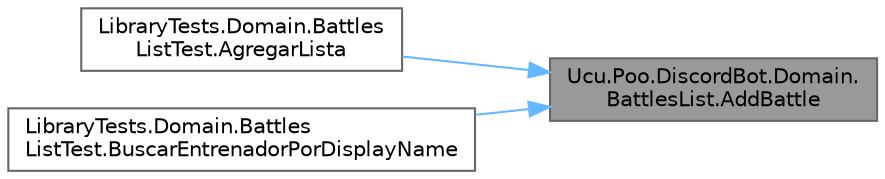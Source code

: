 digraph "Ucu.Poo.DiscordBot.Domain.BattlesList.AddBattle"
{
 // INTERACTIVE_SVG=YES
 // LATEX_PDF_SIZE
  bgcolor="transparent";
  edge [fontname=Helvetica,fontsize=10,labelfontname=Helvetica,labelfontsize=10];
  node [fontname=Helvetica,fontsize=10,shape=box,height=0.2,width=0.4];
  rankdir="RL";
  Node1 [id="Node000001",label="Ucu.Poo.DiscordBot.Domain.\lBattlesList.AddBattle",height=0.2,width=0.4,color="gray40", fillcolor="grey60", style="filled", fontcolor="black",tooltip="Crea una nueva batalla entre dos jugadores y la agrega a la lista de batallas."];
  Node1 -> Node2 [id="edge1_Node000001_Node000002",dir="back",color="steelblue1",style="solid",tooltip=" "];
  Node2 [id="Node000002",label="LibraryTests.Domain.Battles\lListTest.AgregarLista",height=0.2,width=0.4,color="grey40", fillcolor="white", style="filled",URL="$classLibraryTests_1_1Domain_1_1BattlesListTest.html#a10547bdc622004dec20a7b88f4f85a3a",tooltip="Verifica que el método BattlesList.AddBattle(Trainer, Trainer) agregue correctamente una nueva batall..."];
  Node1 -> Node3 [id="edge2_Node000001_Node000003",dir="back",color="steelblue1",style="solid",tooltip=" "];
  Node3 [id="Node000003",label="LibraryTests.Domain.Battles\lListTest.BuscarEntrenadorPorDisplayName",height=0.2,width=0.4,color="grey40", fillcolor="white", style="filled",URL="$classLibraryTests_1_1Domain_1_1BattlesListTest.html#a45fc815f0f65c28a90ed04490abe8722",tooltip="Verifica que el método BattlesList.FindTrainerByDisplayName(string) busque correctamente a un entrena..."];
}
